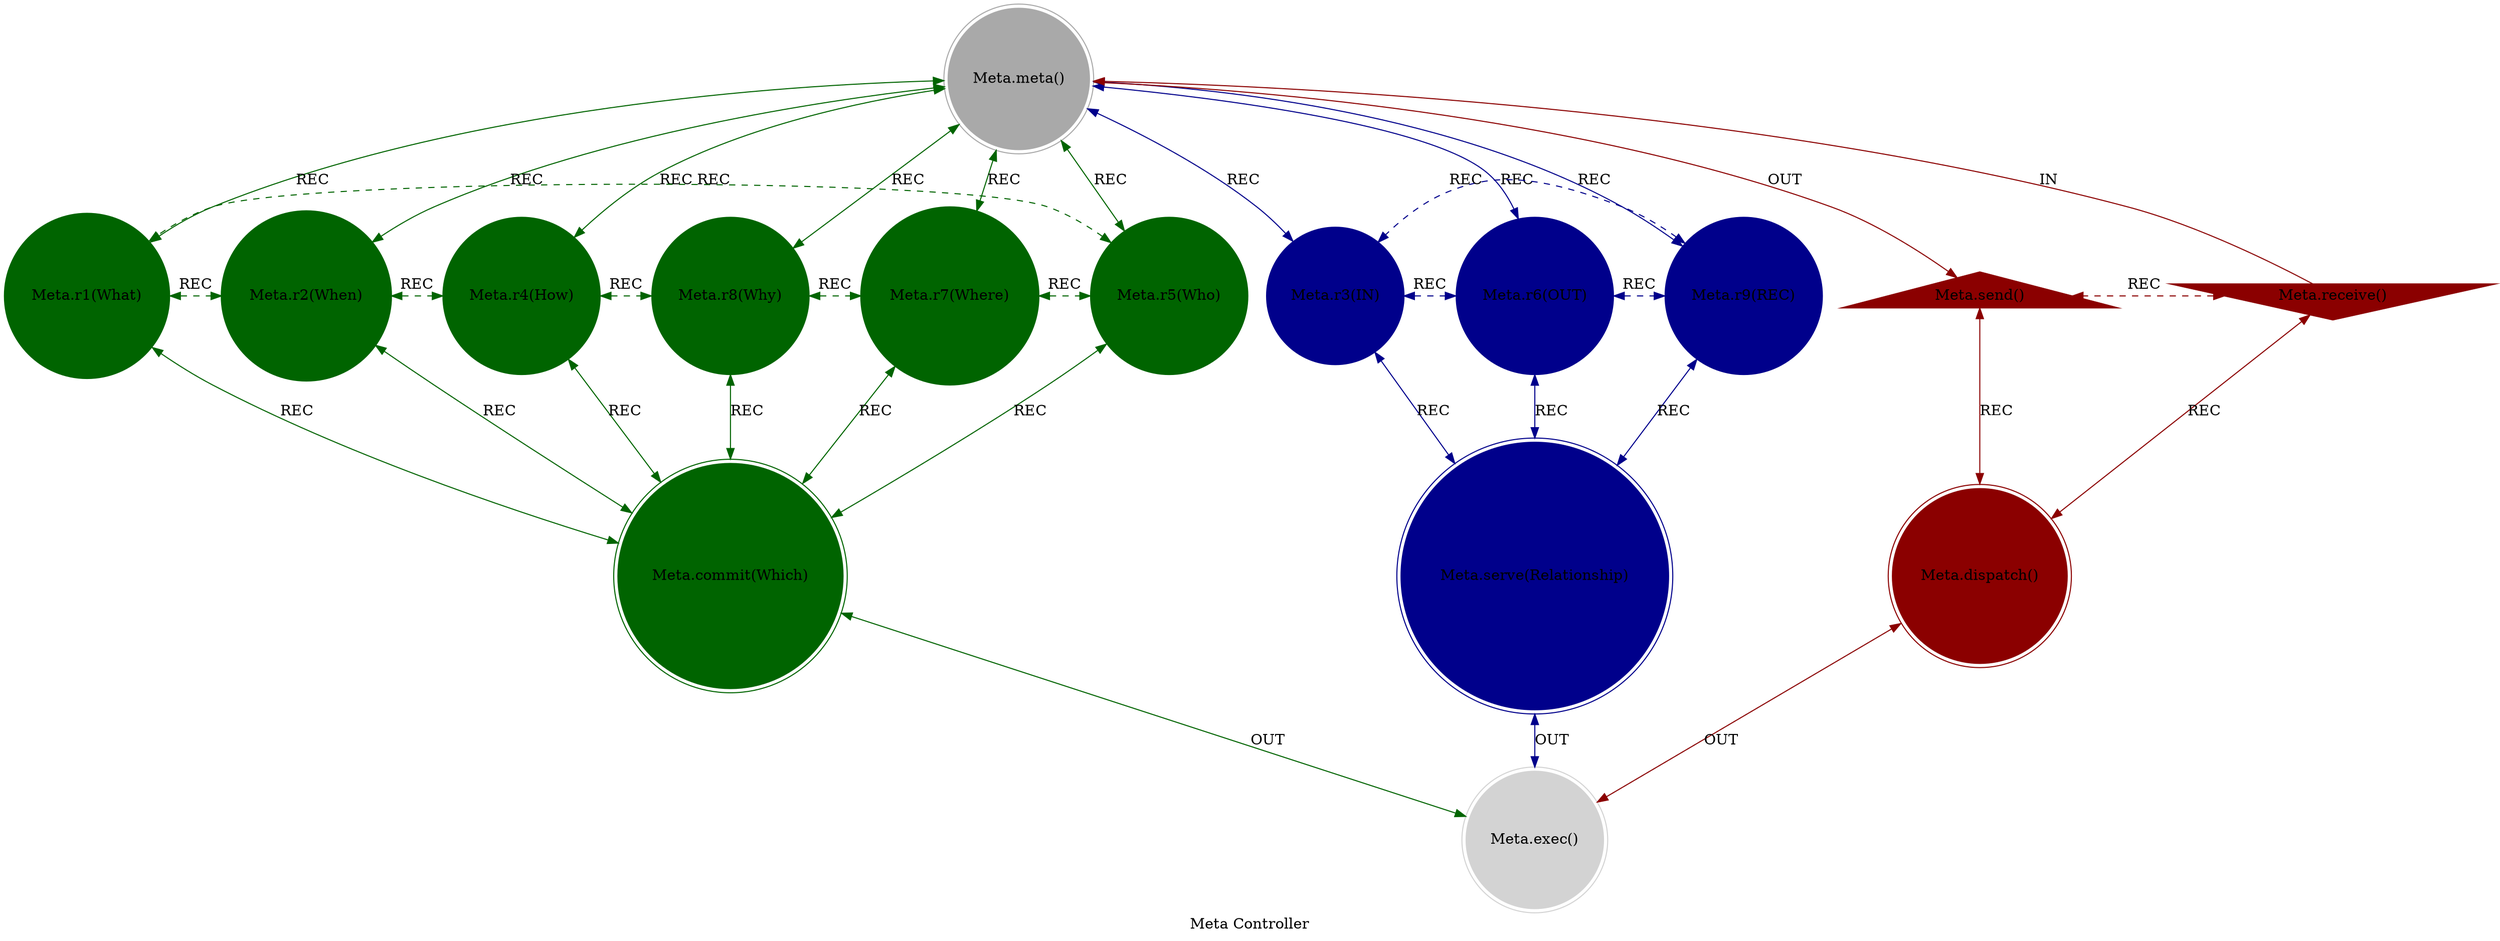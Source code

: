 strict digraph MetaController {
    style = filled;
    color = lightgray;
    node [shape = circle; style = filled; color = lightgreen;];
    edge [color = darkgray;];
    label = "Meta Controller";
    comment = "TODO";
    
    spark_0_meta_t [label = "Meta.meta()";comment = "Abstract: TODO";shape = doublecircle;color = darkgray;];
    spark_1_meta_t [label = "Meta.r1(What)";comment = "Initiation: TODO";color = darkgreen;];
    spark_2_meta_t [label = "Meta.r2(When)";comment = "Response: TODO";color = darkgreen;];
    spark_4_meta_t [label = "Meta.r4(How)";comment = "Integration: TODO";color = darkgreen;];
    spark_8_meta_t [label = "Meta.r8(Why)";comment = "Reflection: TODO";color = darkgreen;];
    spark_7_meta_t [label = "Meta.r7(Where)";comment = "Consolidation: TODO";color = darkgreen;];
    spark_5_meta_t [label = "Meta.r5(Who)";comment = "Propagation: TODO";color = darkgreen;];
    spark_3_meta_t [label = "Meta.r3(IN)";comment = "Thesis: TODO";color = darkblue;];
    spark_6_meta_t [label = "Meta.r6(OUT)";comment = "Antithesis: TODO";color = darkblue;];
    spark_9_meta_t [label = "Meta.r9(REC)";comment = "Synthesis: TODO";color = darkblue;];
    spark_a_meta_t [label = "Meta.receive()";comment = "Potential: TODO";shape = invtriangle;color = darkred;];
    spark_b_meta_t [label = "Meta.send()";comment = "Manifest: TODO";shape = triangle;color = darkred;];
    spark_c_meta_t [label = "Meta.dispatch()";comment = "Why-Who: TODO";shape = doublecircle;color = darkred;];
    spark_d_meta_t [label = "Meta.commit(Which)";comment = "What-How: TODO";shape = doublecircle;color = darkgreen;];
    spark_e_meta_t [label = "Meta.serve(Relationship)";comment = "When-Where: TODO";shape = doublecircle;color = darkblue;];
    spark_f_meta_t [label = "Meta.exec()";comment = "Which-Closure: TODO";shape = doublecircle;color = lightgray;];
    
    spark_a_meta_t -> spark_0_meta_t [label = "IN"; comment = "todo"; color = darkred; constraint = false;];
    spark_0_meta_t -> spark_b_meta_t [label = "OUT"; comment = "todo"; color = darkred;];
    spark_0_meta_t -> spark_3_meta_t [label = "REC"; comment = "todo"; color = darkblue; dir = both;];
    spark_0_meta_t -> spark_6_meta_t [label = "REC"; comment = "todo"; color = darkblue; dir = both;];
    spark_0_meta_t -> spark_9_meta_t [label = "REC"; comment = "todo"; color = darkblue; dir = both;];
    spark_0_meta_t -> spark_1_meta_t [label = "REC"; comment = "todo"; color = darkgreen; dir = both;];
    spark_0_meta_t -> spark_2_meta_t [label = "REC"; comment = "todo"; color = darkgreen; dir = both;];
    spark_0_meta_t -> spark_4_meta_t [label = "REC"; comment = "todo"; color = darkgreen; dir = both;];
    spark_0_meta_t -> spark_8_meta_t [label = "REC"; comment = "todo"; color = darkgreen; dir = both;];
    spark_0_meta_t -> spark_7_meta_t [label = "REC"; comment = "todo"; color = darkgreen; dir = both;];
    spark_0_meta_t -> spark_5_meta_t [label = "REC"; comment = "todo"; color = darkgreen; dir = both;];
    
    spark_a_meta_t -> spark_c_meta_t [label = "REC"; comment = "todo"; color = darkred; dir = both;];
    spark_b_meta_t -> spark_c_meta_t [label = "REC"; comment = "todo"; color = darkred; dir = both;];
    spark_1_meta_t -> spark_d_meta_t [label = "REC"; comment = "todo"; color = darkgreen; dir = both;];
    spark_2_meta_t -> spark_d_meta_t [label = "REC"; comment = "todo"; color = darkgreen; dir = both;];
    spark_4_meta_t -> spark_d_meta_t [label = "REC"; comment = "todo"; color = darkgreen; dir = both;];
    spark_8_meta_t -> spark_d_meta_t [label = "REC"; comment = "todo"; color = darkgreen; dir = both;];
    spark_7_meta_t -> spark_d_meta_t [label = "REC"; comment = "todo"; color = darkgreen; dir = both;];
    spark_5_meta_t -> spark_d_meta_t [label = "REC"; comment = "todo"; color = darkgreen; dir = both;];
    spark_3_meta_t -> spark_e_meta_t [label = "REC"; comment = "todo"; color = darkblue; dir = both;];
    spark_6_meta_t -> spark_e_meta_t [label = "REC"; comment = "todo"; color = darkblue; dir = both;];
    spark_9_meta_t -> spark_e_meta_t [label = "REC"; comment = "todo"; color = darkblue; dir = both;];
    
    spark_1_meta_t -> spark_2_meta_t [label = "REC"; comment = "todo"; color = darkgreen; dir = both; style = dashed; constraint = false;];
    spark_2_meta_t -> spark_4_meta_t [label = "REC"; comment = "todo"; color = darkgreen; dir = both; style = dashed; constraint = false;];
    spark_4_meta_t -> spark_8_meta_t [label = "REC"; comment = "todo"; color = darkgreen; dir = both; style = dashed; constraint = false;];
    spark_8_meta_t -> spark_7_meta_t [label = "REC"; comment = "todo"; color = darkgreen; dir = both; style = dashed; constraint = false;];
    spark_7_meta_t -> spark_5_meta_t [label = "REC"; comment = "todo"; color = darkgreen; dir = both; style = dashed; constraint = false;];
    spark_5_meta_t -> spark_1_meta_t [label = "REC"; comment = "todo"; color = darkgreen; dir = both; style = dashed; constraint = false;];
    spark_3_meta_t -> spark_6_meta_t [label = "REC"; comment = "todo"; color = darkblue; dir = both; style = dashed; constraint = false;];
    spark_6_meta_t -> spark_9_meta_t [label = "REC"; comment = "todo"; color = darkblue; dir = both; style = dashed; constraint = false;];
    spark_9_meta_t -> spark_3_meta_t [label = "REC"; comment = "todo"; color = darkblue; dir = both; style = dashed; constraint = false;];
    spark_a_meta_t -> spark_b_meta_t [label = "REC"; comment = "todo"; color = darkred; dir = both; style = dashed; constraint = false;];
    
    spark_c_meta_t -> spark_f_meta_t [label = "OUT"; comment = "todo"; color = darkred; dir = both;];
    spark_d_meta_t -> spark_f_meta_t [label = "OUT"; comment = "todo"; color = darkgreen; dir = both;];
    spark_e_meta_t -> spark_f_meta_t [label = "OUT"; comment = "todo"; color = darkblue; dir = both;];
}
